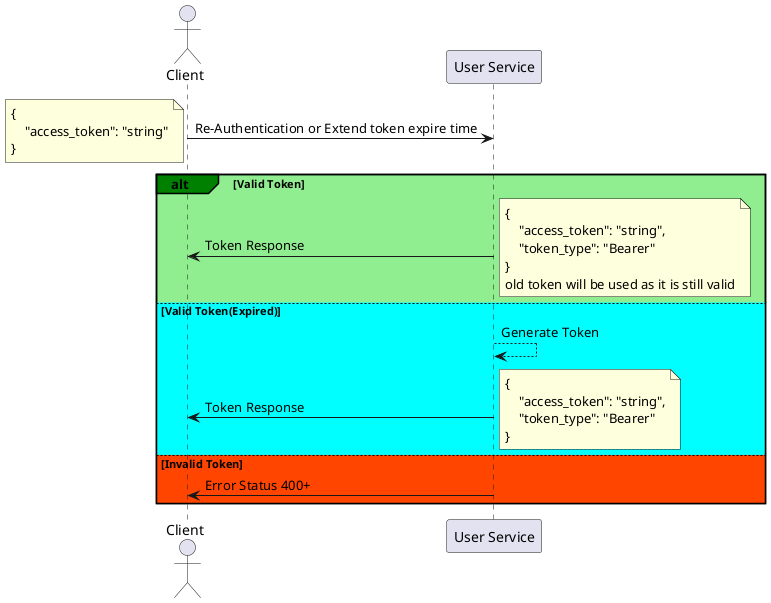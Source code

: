 @startuml
actor Client
participant User as "User Service"
Client -> User : Re-Authentication or Extend token expire time
note left
{
    "access_token": "string"
}
end note
alt#Green #LightGreen Valid Token
User -> Client : Token Response
note right
{
    "access_token": "string",
    "token_type": "Bearer"
}
old token will be used as it is still valid
end note
else #Aqua Valid Token(Expired)
User --> User : Generate Token
User -> Client : Token Response
note right
{
    "access_token": "string",
    "token_type": "Bearer"
}
end note
else #OrangeRed Invalid Token
User -> Client : Error Status 400+
end
@enduml